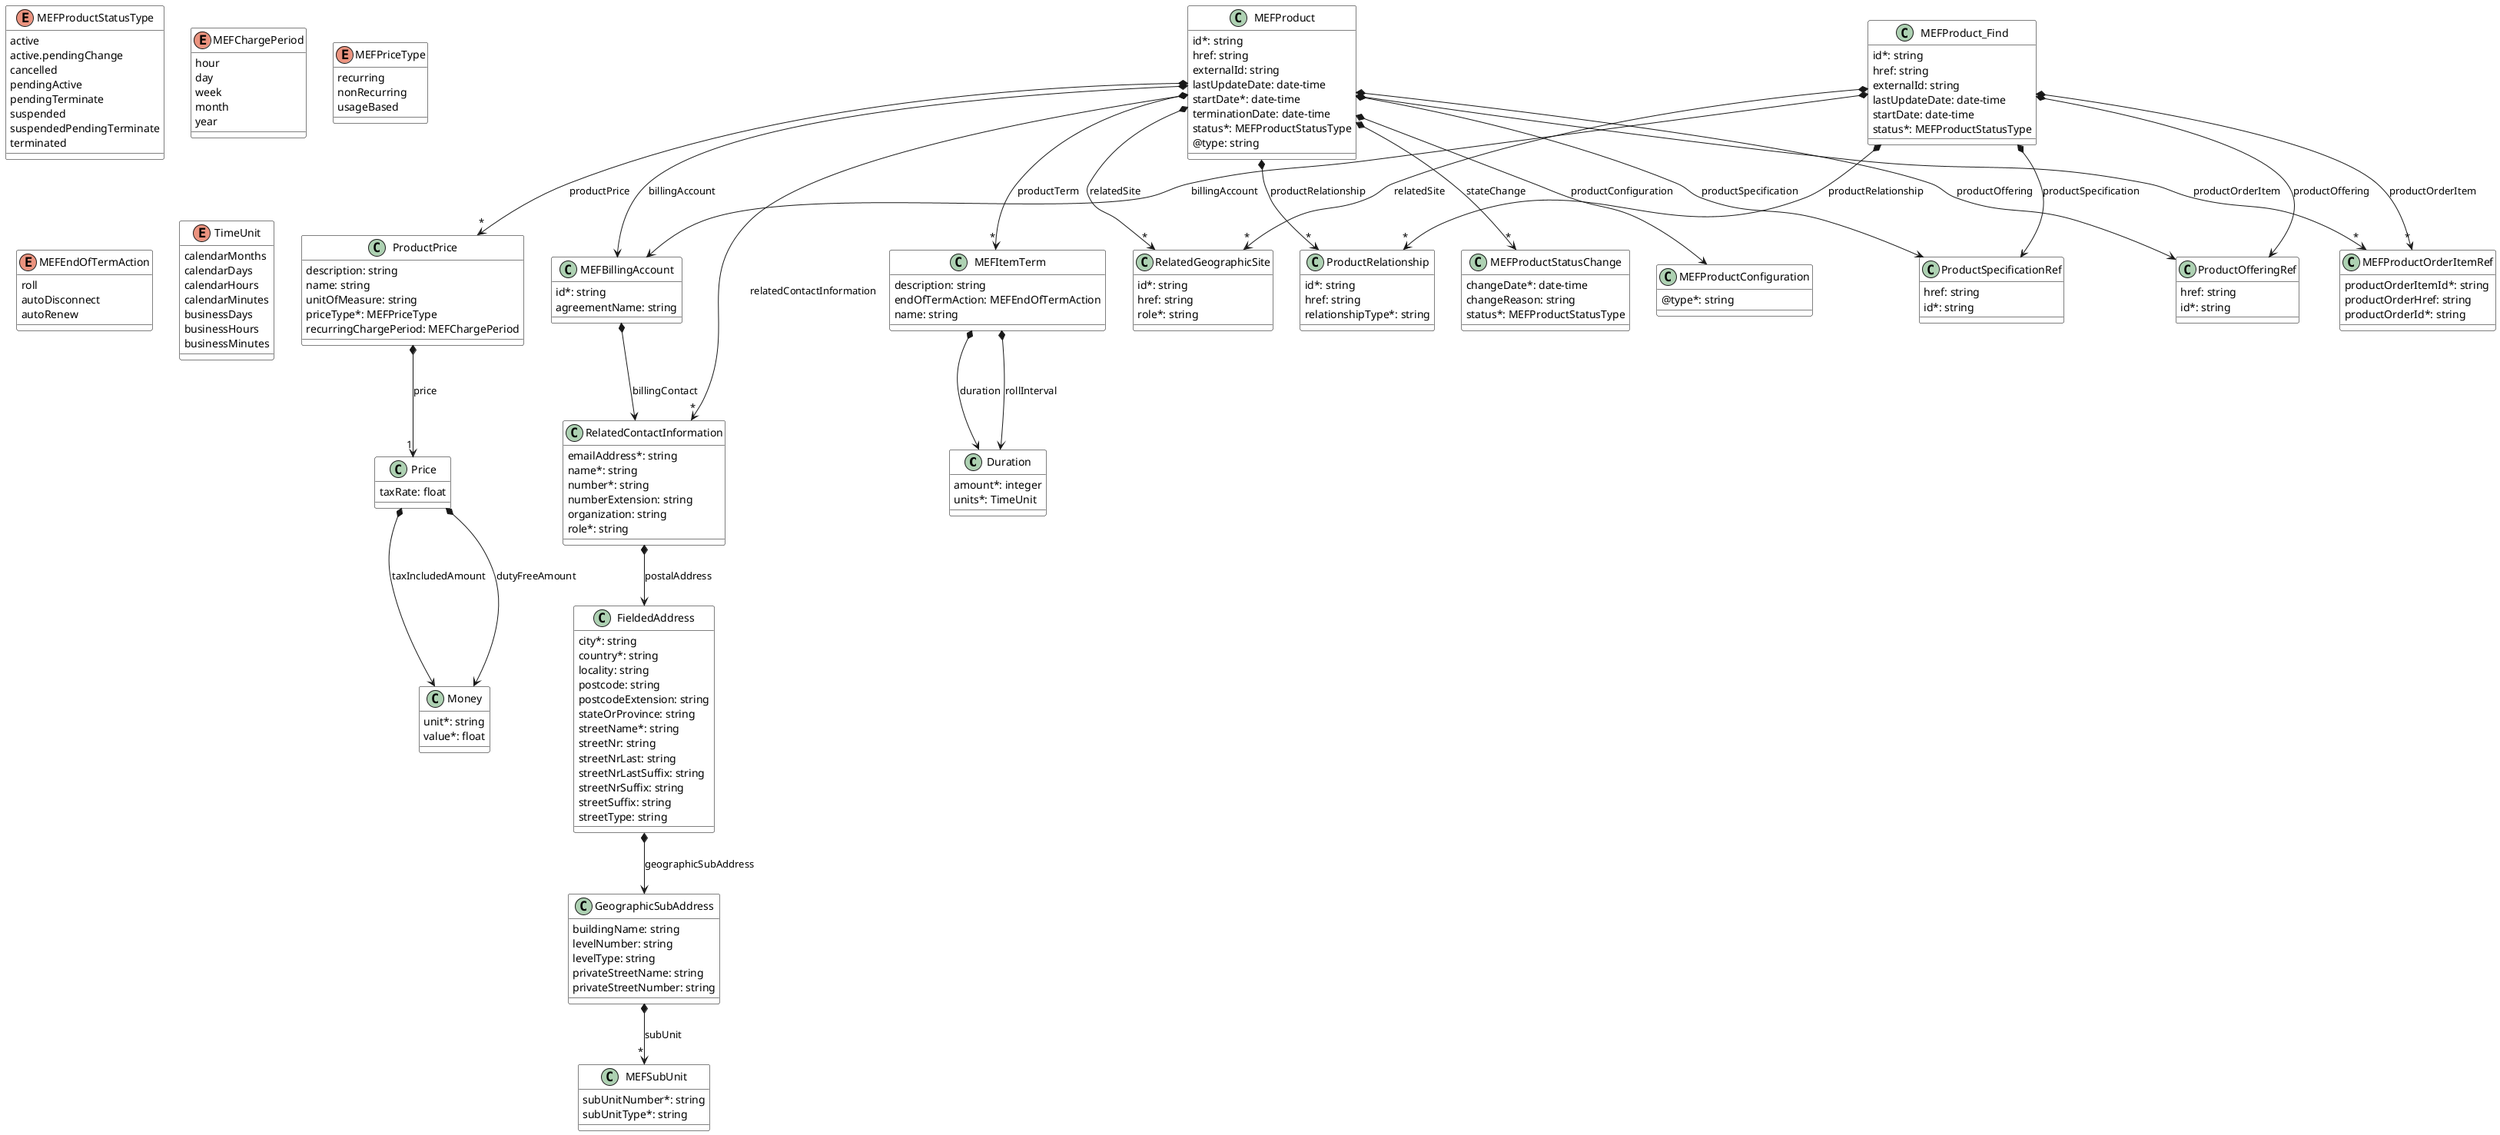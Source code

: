 @startuml
skinparam {
    ClassBackgroundColor White
    ClassBorderColor Black
}

class Duration {

    amount*: integer
    units*: TimeUnit
}




class FieldedAddress {

    city*: string
    country*: string
    locality: string
    postcode: string
    postcodeExtension: string
    stateOrProvince: string
    streetName*: string
    streetNr: string
    streetNrLast: string
    streetNrLastSuffix: string
    streetNrSuffix: string
    streetSuffix: string
    streetType: string
}

FieldedAddress *--> GeographicSubAddress : geographicSubAddress


class GeographicSubAddress {

    buildingName: string
    levelNumber: string
    levelType: string
    privateStreetName: string
    privateStreetNumber: string
}

GeographicSubAddress *-->"*" MEFSubUnit : subUnit


class MEFBillingAccount {

    id*: string
    agreementName: string
}

MEFBillingAccount *--> RelatedContactInformation : billingContact


class MEFItemTerm {

    description: string
    endOfTermAction: MEFEndOfTermAction
    name: string
}

MEFItemTerm *--> Duration : duration
MEFItemTerm *--> Duration : rollInterval


class MEFProduct {

    id*: string
    href: string
    externalId: string
    lastUpdateDate: date-time
    startDate*: date-time
    terminationDate: date-time
    status*: MEFProductStatusType
    @type: string
}

MEFProduct *--> MEFProductConfiguration : productConfiguration
MEFProduct *--> MEFBillingAccount : billingAccount
MEFProduct *--> ProductOfferingRef : productOffering
MEFProduct *-->"*" MEFProductOrderItemRef : productOrderItem
MEFProduct *-->"*" ProductPrice : productPrice
MEFProduct *-->"*" ProductRelationship : productRelationship
MEFProduct *--> ProductSpecificationRef : productSpecification
MEFProduct *-->"*" MEFItemTerm : productTerm
MEFProduct *-->"*" RelatedContactInformation : relatedContactInformation
MEFProduct *-->"*" RelatedGeographicSite : relatedSite
MEFProduct *-->"*" MEFProductStatusChange : stateChange


class MEFProductConfiguration {

    @type*: string
}



class MEFProductOrderItemRef {

    productOrderItemId*: string
    productOrderHref: string
    productOrderId*: string
}



class MEFProduct_Find {

    id*: string
    href: string
    externalId: string
    lastUpdateDate: date-time
    startDate: date-time
    status*: MEFProductStatusType
}

MEFProduct_Find *--> MEFBillingAccount : billingAccount
MEFProduct_Find *--> ProductOfferingRef : productOffering
MEFProduct_Find *-->"*" MEFProductOrderItemRef : productOrderItem
MEFProduct_Find *-->"*" ProductRelationship : productRelationship
MEFProduct_Find *--> ProductSpecificationRef : productSpecification
MEFProduct_Find *-->"*" RelatedGeographicSite : relatedSite


class Money {

    unit*: string
    value*: float
}



class Price {

    taxRate: float
}

Price *--> Money : dutyFreeAmount
Price *--> Money : taxIncludedAmount


class ProductSpecificationRef {

    href: string
    id*: string
}



class RelatedGeographicSite {

    id*: string
    href: string
    role*: string
}



enum MEFProductStatusType {

    active
    active.pendingChange
    cancelled
    pendingActive
    pendingTerminate
    suspended
    suspendedPendingTerminate
    terminated
}
enum MEFChargePeriod {

    hour
    day
    week
    month
    year
}
enum MEFPriceType {

    recurring
    nonRecurring
    usageBased
}
enum MEFEndOfTermAction {

    roll
    autoDisconnect
    autoRenew
}
class MEFProductStatusChange {

    changeDate*: date-time
    changeReason: string
    status*: MEFProductStatusType
}



class MEFSubUnit {

    subUnitNumber*: string
    subUnitType*: string
}



class ProductOfferingRef {

    href: string
    id*: string
}



class ProductPrice {

    description: string
    name: string
    unitOfMeasure: string
    priceType*: MEFPriceType
    recurringChargePeriod: MEFChargePeriod
}

ProductPrice *-->"1" Price : price


class ProductRelationship {

    id*: string
    href: string
    relationshipType*: string
}



class RelatedContactInformation {

    emailAddress*: string
    name*: string
    number*: string
    numberExtension: string
    organization: string
    role*: string
}

RelatedContactInformation *--> FieldedAddress : postalAddress



enum TimeUnit {

    calendarMonths
    calendarDays
    calendarHours
    calendarMinutes
    businessDays
    businessHours
    businessMinutes
}
@enduml
